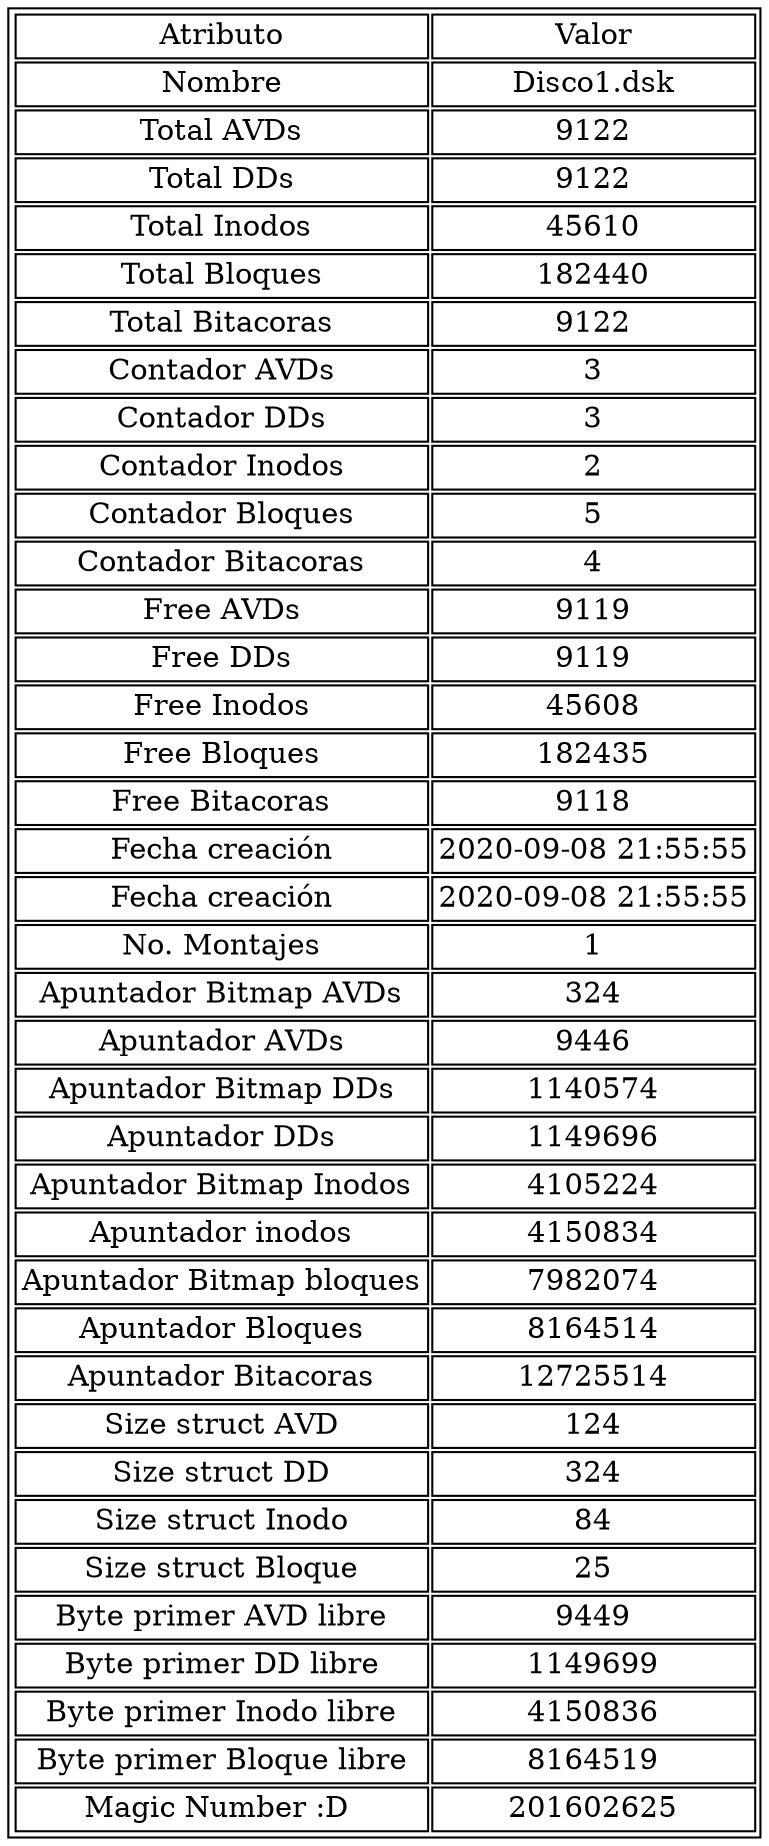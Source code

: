 digraph H {
 node [ shape=plain] 
 table [ label = <
  <table border='1' cellborder='1'>
   <tr><td>Atributo</td><td>Valor</td></tr>
   <tr><td>Nombre</td><td>Disco1.dsk</td></tr>
   <tr><td>Total AVDs</td><td>9122</td></tr>
   <tr><td>Total DDs</td><td>9122</td></tr>
   <tr><td>Total Inodos</td><td>45610</td></tr>
   <tr><td>Total Bloques</td><td>182440</td></tr>
   <tr><td>Total Bitacoras</td><td>9122</td></tr>
   <tr><td>Contador AVDs</td><td>3</td></tr>
   <tr><td>Contador DDs</td><td>3</td></tr>
   <tr><td>Contador Inodos</td><td>2</td></tr>
   <tr><td>Contador Bloques</td><td>5</td></tr>
   <tr><td>Contador Bitacoras</td><td>4</td></tr>
   <tr><td>Free AVDs</td><td>9119</td></tr>
   <tr><td>Free DDs</td><td>9119</td></tr>
   <tr><td>Free Inodos</td><td>45608</td></tr>
   <tr><td>Free Bloques</td><td>182435</td></tr>
   <tr><td>Free Bitacoras</td><td>9118</td></tr>
   <tr><td>Fecha creación</td><td>2020-09-08 21:55:55</td></tr>
   <tr><td>Fecha creación</td><td>2020-09-08 21:55:55</td></tr>
   <tr><td>No. Montajes</td><td>1</td></tr>
   <tr><td>Apuntador Bitmap AVDs</td><td>324</td></tr>
   <tr><td>Apuntador AVDs</td><td>9446</td></tr>
   <tr><td>Apuntador Bitmap DDs</td><td>1140574</td></tr>
   <tr><td>Apuntador DDs</td><td>1149696</td></tr>
   <tr><td>Apuntador Bitmap Inodos</td><td>4105224</td></tr>
   <tr><td>Apuntador inodos</td><td>4150834</td></tr>
   <tr><td>Apuntador Bitmap bloques</td><td>7982074</td></tr>
   <tr><td>Apuntador Bloques</td><td>8164514</td></tr>
   <tr><td>Apuntador Bitacoras</td><td>12725514</td></tr>
   <tr><td>Size struct AVD</td><td>124</td></tr>
   <tr><td>Size struct DD</td><td>324</td></tr>
   <tr><td>Size struct Inodo</td><td>84</td></tr>
   <tr><td>Size struct Bloque</td><td>25</td></tr>
   <tr><td>Byte primer AVD libre</td><td>9449</td></tr>
   <tr><td>Byte primer DD libre</td><td>1149699</td></tr>
   <tr><td>Byte primer Inodo libre</td><td>4150836</td></tr>
   <tr><td>Byte primer Bloque libre</td><td>8164519</td></tr>
   <tr><td>Magic Number :D </td><td>201602625</td></tr>
  </table>
 > ]
}